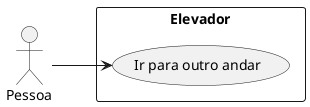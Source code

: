 @startuml
left to right direction
actor "Pessoa" as fc
rectangle Elevador {
  usecase "Ir para outro andar" as UC1
}
fc --> UC1
@enduml